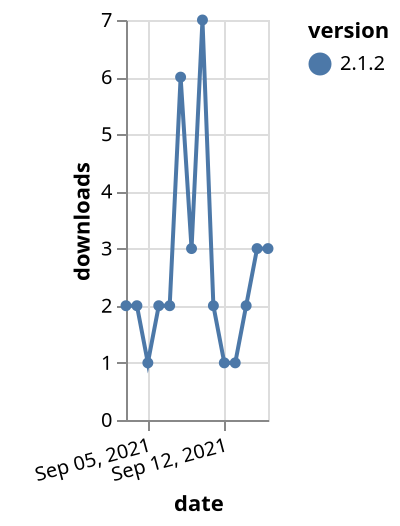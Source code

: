 {"$schema": "https://vega.github.io/schema/vega-lite/v5.json", "description": "A simple bar chart with embedded data.", "data": {"values": [{"date": "2021-09-03", "total": 800, "delta": 2, "version": "2.1.2"}, {"date": "2021-09-04", "total": 802, "delta": 2, "version": "2.1.2"}, {"date": "2021-09-05", "total": 803, "delta": 1, "version": "2.1.2"}, {"date": "2021-09-06", "total": 805, "delta": 2, "version": "2.1.2"}, {"date": "2021-09-07", "total": 807, "delta": 2, "version": "2.1.2"}, {"date": "2021-09-08", "total": 813, "delta": 6, "version": "2.1.2"}, {"date": "2021-09-09", "total": 816, "delta": 3, "version": "2.1.2"}, {"date": "2021-09-10", "total": 823, "delta": 7, "version": "2.1.2"}, {"date": "2021-09-11", "total": 825, "delta": 2, "version": "2.1.2"}, {"date": "2021-09-12", "total": 826, "delta": 1, "version": "2.1.2"}, {"date": "2021-09-13", "total": 827, "delta": 1, "version": "2.1.2"}, {"date": "2021-09-14", "total": 829, "delta": 2, "version": "2.1.2"}, {"date": "2021-09-15", "total": 832, "delta": 3, "version": "2.1.2"}, {"date": "2021-09-16", "total": 835, "delta": 3, "version": "2.1.2"}]}, "width": "container", "mark": {"type": "line", "point": {"filled": true}}, "encoding": {"x": {"field": "date", "type": "temporal", "timeUnit": "yearmonthdate", "title": "date", "axis": {"labelAngle": -15}}, "y": {"field": "delta", "type": "quantitative", "title": "downloads"}, "color": {"field": "version", "type": "nominal"}, "tooltip": {"field": "delta"}}}